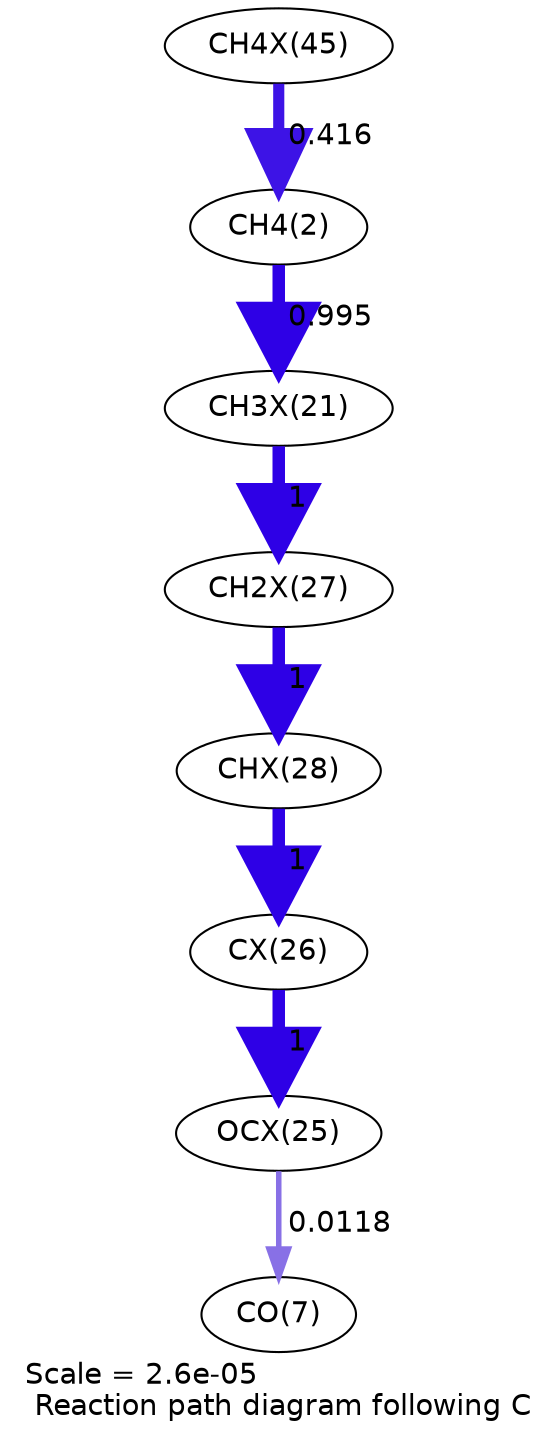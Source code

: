 digraph reaction_paths {
center=1;
s32 -> s4[fontname="Helvetica", penwidth=5.34, arrowsize=2.67, color="0.7, 0.916, 0.9"
, label=" 0.416"];
s4 -> s24[fontname="Helvetica", penwidth=6, arrowsize=3, color="0.7, 1.5, 0.9"
, label=" 0.995"];
s24 -> s30[fontname="Helvetica", penwidth=6, arrowsize=3, color="0.7, 1.5, 0.9"
, label=" 1"];
s30 -> s31[fontname="Helvetica", penwidth=6, arrowsize=3, color="0.7, 1.5, 0.9"
, label=" 1"];
s31 -> s29[fontname="Helvetica", penwidth=6, arrowsize=3, color="0.7, 1.5, 0.9"
, label=" 1"];
s29 -> s28[fontname="Helvetica", penwidth=6, arrowsize=3, color="0.7, 1.5, 0.9"
, label=" 1"];
s28 -> s9[fontname="Helvetica", penwidth=2.65, arrowsize=1.33, color="0.7, 0.512, 0.9"
, label=" 0.0118"];
s4 [ fontname="Helvetica", label="CH4(2)"];
s9 [ fontname="Helvetica", label="CO(7)"];
s24 [ fontname="Helvetica", label="CH3X(21)"];
s28 [ fontname="Helvetica", label="OCX(25)"];
s29 [ fontname="Helvetica", label="CX(26)"];
s30 [ fontname="Helvetica", label="CH2X(27)"];
s31 [ fontname="Helvetica", label="CHX(28)"];
s32 [ fontname="Helvetica", label="CH4X(45)"];
 label = "Scale = 2.6e-05\l Reaction path diagram following C";
 fontname = "Helvetica";
}
